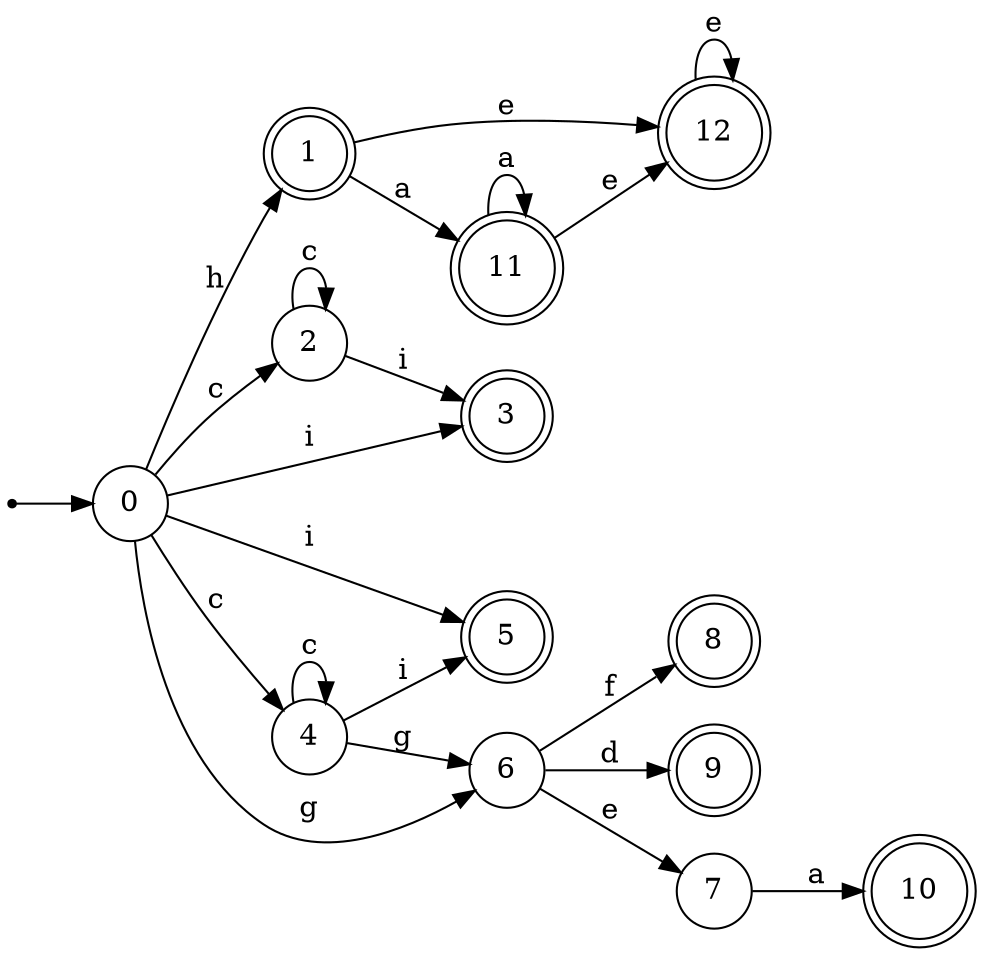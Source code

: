 digraph finite_state_machine {
rankdir=LR;
size="20,20";
node [shape = point]; "dummy0"
node [shape = circle]; "0";
"dummy0" -> "0";
node [shape = doublecircle]; "1";node [shape = circle]; "2";
node [shape = doublecircle]; "3";node [shape = circle]; "4";
node [shape = doublecircle]; "5";node [shape = circle]; "6";
node [shape = circle]; "7";
node [shape = doublecircle]; "8";node [shape = doublecircle]; "9";node [shape = doublecircle]; "10";node [shape = doublecircle]; "11";node [shape = doublecircle]; "12";"0" -> "1" [label = "h"];
 "0" -> "2" [label = "c"];
 "0" -> "4" [label = "c"];
 "0" -> "3" [label = "i"];
 "0" -> "5" [label = "i"];
 "0" -> "6" [label = "g"];
 "6" -> "7" [label = "e"];
 "6" -> "8" [label = "f"];
 "6" -> "9" [label = "d"];
 "7" -> "10" [label = "a"];
 "4" -> "4" [label = "c"];
 "4" -> "5" [label = "i"];
 "4" -> "6" [label = "g"];
 "2" -> "2" [label = "c"];
 "2" -> "3" [label = "i"];
 "1" -> "11" [label = "a"];
 "1" -> "12" [label = "e"];
 "12" -> "12" [label = "e"];
 "11" -> "11" [label = "a"];
 "11" -> "12" [label = "e"];
 }
